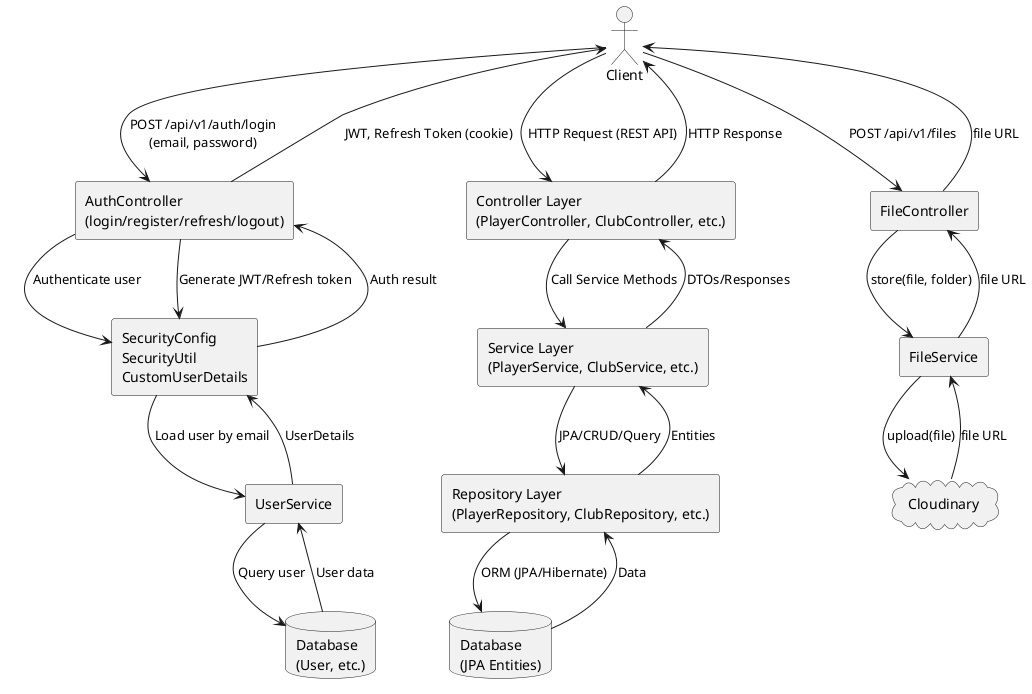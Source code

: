 @startuml
actor Client

rectangle "AuthController\n(login/register/refresh/logout)" as AuthController
rectangle "SecurityConfig\nSecurityUtil\nCustomUserDetails" as Security
rectangle "UserService" as UserService
database "Database\n(User, etc.)" as UserDB

rectangle "Controller Layer\n(PlayerController, ClubController, etc.)" as Controller
rectangle "Service Layer\n(PlayerService, ClubService, etc.)" as Service
rectangle "Repository Layer\n(PlayerRepository, ClubRepository, etc.)" as Repository
database "Database\n(JPA Entities)" as DB

rectangle "FileController" as FileController
rectangle "FileService" as FileService
cloud "Cloudinary" as Cloudinary

' --- Authentication Flow ---
Client --> AuthController : POST /api/v1/auth/login\n(email, password)
AuthController --> Security : Authenticate user
Security --> UserService : Load user by email
UserService --> UserDB : Query user
UserDB --> UserService : User data
UserService --> Security : UserDetails
Security --> AuthController : Auth result
AuthController --> Security : Generate JWT/Refresh token
AuthController --> Client : JWT, Refresh Token (cookie)

' --- CRUD/API Flow ---
Client --> Controller : HTTP Request (REST API)
Controller --> Service : Call Service Methods
Service --> Repository : JPA/CRUD/Query
Repository --> DB : ORM (JPA/Hibernate)
DB --> Repository : Data
Repository --> Service : Entities
Service --> Controller : DTOs/Responses
Controller --> Client : HTTP Response

' --- File Upload Flow ---
Client --> FileController : POST /api/v1/files
FileController --> FileService : store(file, folder)
FileService --> Cloudinary : upload(file)
Cloudinary --> FileService : file URL
FileService --> FileController : file URL
FileController --> Client : file URL

@enduml
